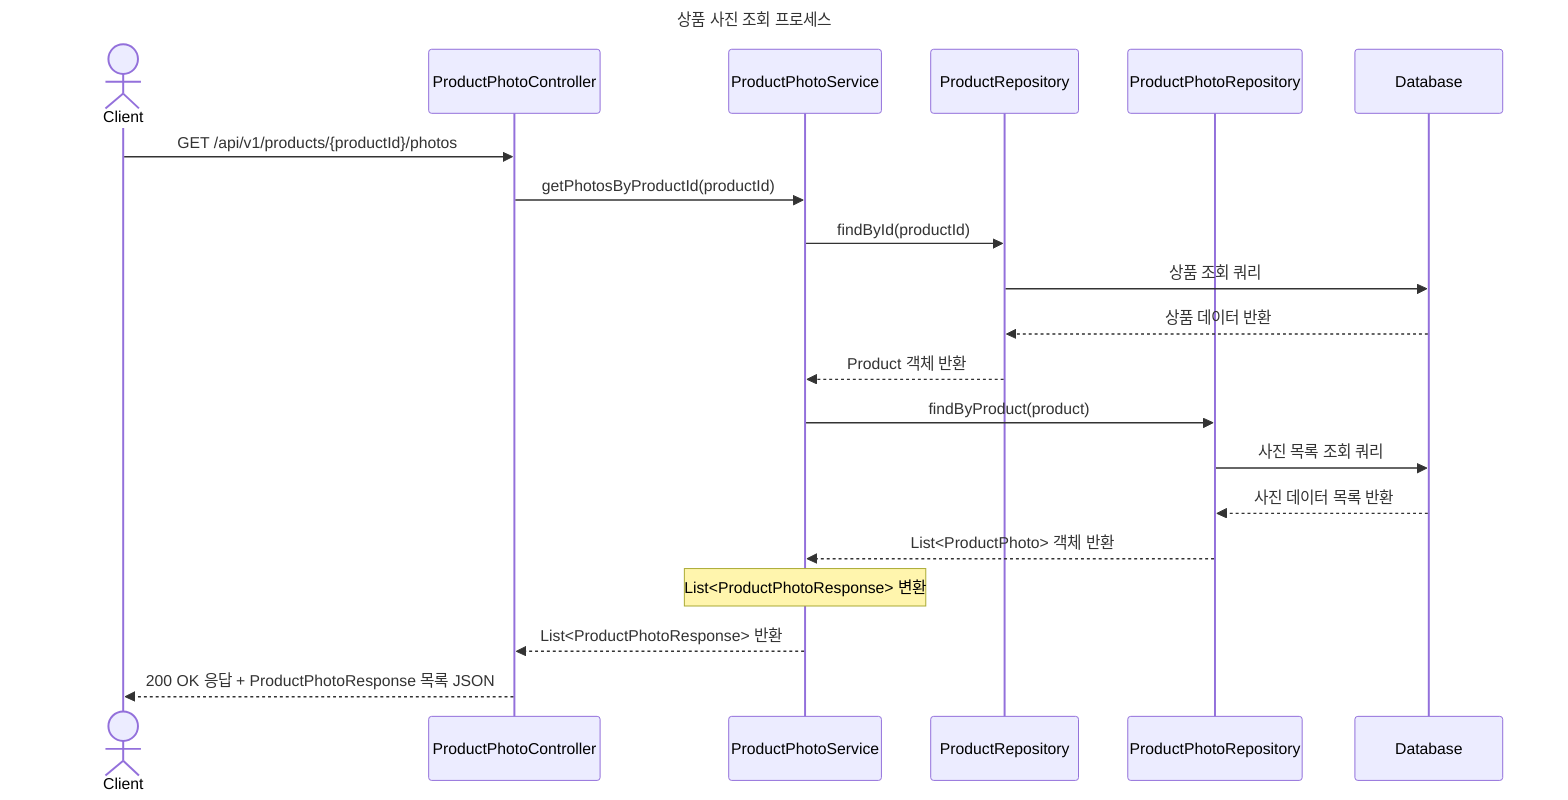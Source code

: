 sequenceDiagram
    title 상품 사진 조회 프로세스

    actor Client
    participant ProductPhotoController
    participant ProductPhotoService
    participant ProductRepository
    participant ProductPhotoRepository
    participant Database

    Client->>ProductPhotoController: GET /api/v1/products/{productId}/photos

    ProductPhotoController->>ProductPhotoService: getPhotosByProductId(productId)

    ProductPhotoService->>ProductRepository: findById(productId)
    ProductRepository->>Database: 상품 조회 쿼리
    Database-->>ProductRepository: 상품 데이터 반환
    ProductRepository-->>ProductPhotoService: Product 객체 반환

    ProductPhotoService->>ProductPhotoRepository: findByProduct(product)
    ProductPhotoRepository->>Database: 사진 목록 조회 쿼리
    Database-->>ProductPhotoRepository: 사진 데이터 목록 반환
    ProductPhotoRepository-->>ProductPhotoService: List<ProductPhoto> 객체 반환

    Note over ProductPhotoService: List<ProductPhotoResponse> 변환

    ProductPhotoService-->>ProductPhotoController: List<ProductPhotoResponse> 반환
    ProductPhotoController-->>Client: 200 OK 응답 + ProductPhotoResponse 목록 JSON